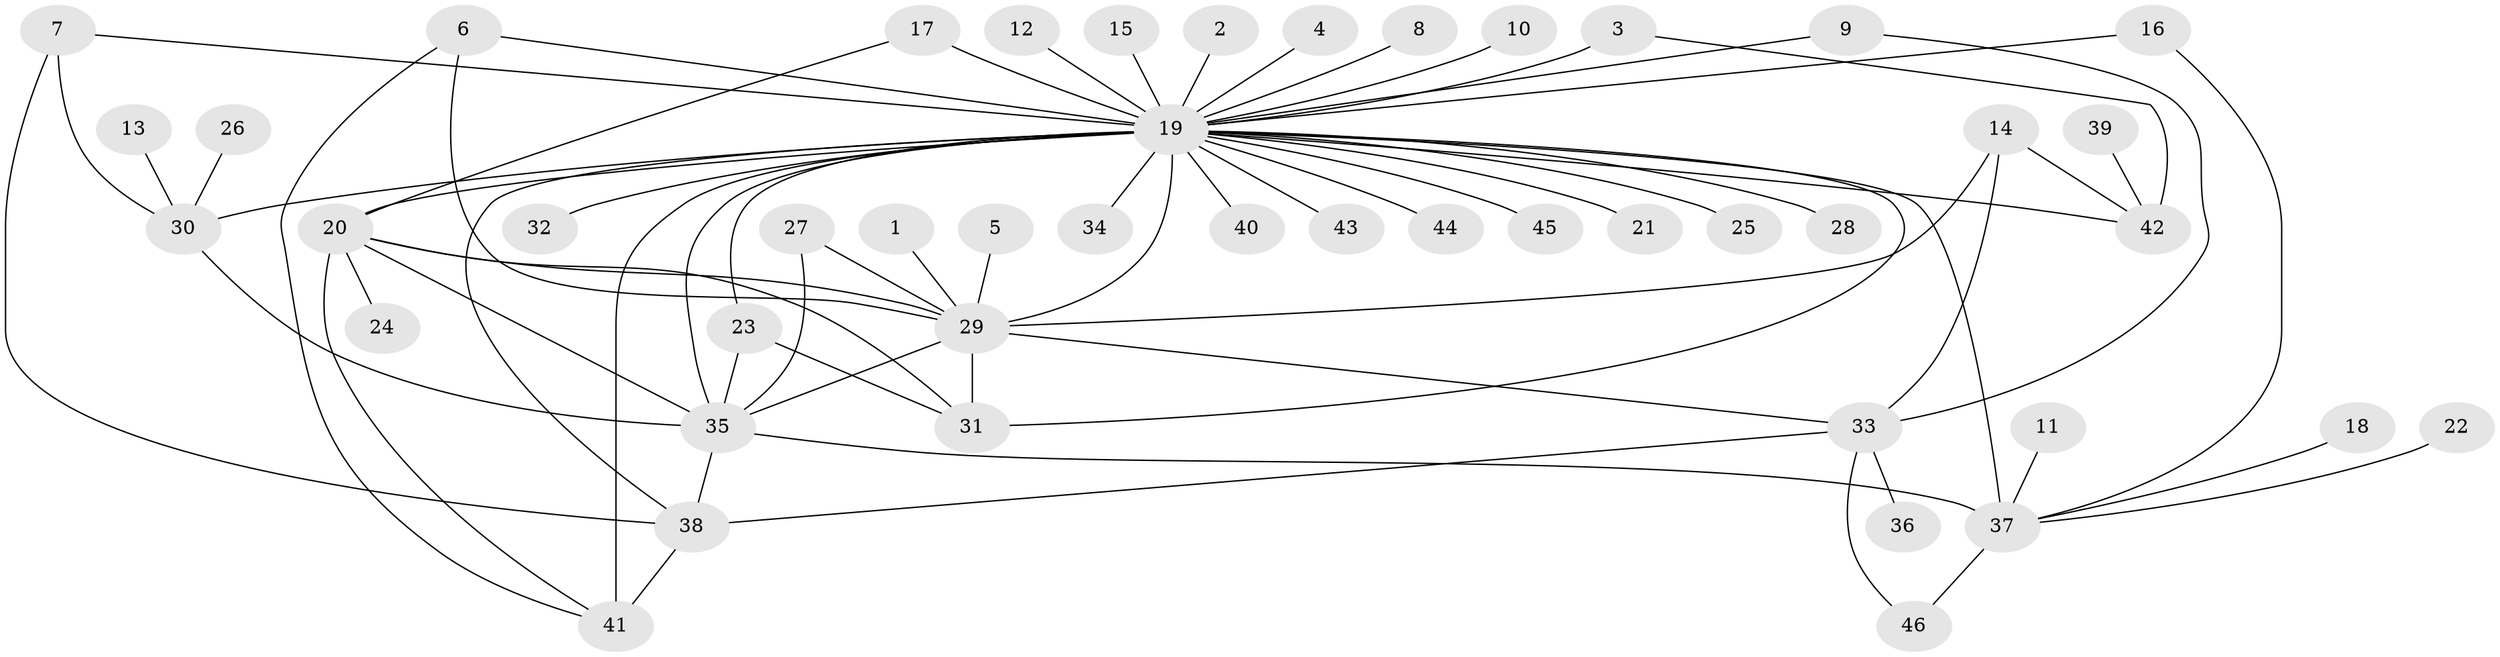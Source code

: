 // original degree distribution, {36: 0.01098901098901099, 21: 0.01098901098901099, 13: 0.01098901098901099, 1: 0.45054945054945056, 4: 0.12087912087912088, 6: 0.03296703296703297, 2: 0.16483516483516483, 7: 0.01098901098901099, 5: 0.04395604395604396, 12: 0.01098901098901099, 3: 0.10989010989010989, 8: 0.02197802197802198}
// Generated by graph-tools (version 1.1) at 2025/49/03/09/25 03:49:47]
// undirected, 46 vertices, 70 edges
graph export_dot {
graph [start="1"]
  node [color=gray90,style=filled];
  1;
  2;
  3;
  4;
  5;
  6;
  7;
  8;
  9;
  10;
  11;
  12;
  13;
  14;
  15;
  16;
  17;
  18;
  19;
  20;
  21;
  22;
  23;
  24;
  25;
  26;
  27;
  28;
  29;
  30;
  31;
  32;
  33;
  34;
  35;
  36;
  37;
  38;
  39;
  40;
  41;
  42;
  43;
  44;
  45;
  46;
  1 -- 29 [weight=1.0];
  2 -- 19 [weight=1.0];
  3 -- 19 [weight=2.0];
  3 -- 42 [weight=1.0];
  4 -- 19 [weight=1.0];
  5 -- 29 [weight=1.0];
  6 -- 19 [weight=1.0];
  6 -- 29 [weight=1.0];
  6 -- 41 [weight=1.0];
  7 -- 19 [weight=1.0];
  7 -- 30 [weight=1.0];
  7 -- 38 [weight=1.0];
  8 -- 19 [weight=1.0];
  9 -- 19 [weight=1.0];
  9 -- 33 [weight=1.0];
  10 -- 19 [weight=1.0];
  11 -- 37 [weight=1.0];
  12 -- 19 [weight=1.0];
  13 -- 30 [weight=1.0];
  14 -- 29 [weight=1.0];
  14 -- 33 [weight=1.0];
  14 -- 42 [weight=1.0];
  15 -- 19 [weight=1.0];
  16 -- 19 [weight=1.0];
  16 -- 37 [weight=1.0];
  17 -- 19 [weight=4.0];
  17 -- 20 [weight=1.0];
  18 -- 37 [weight=1.0];
  19 -- 20 [weight=2.0];
  19 -- 21 [weight=1.0];
  19 -- 23 [weight=2.0];
  19 -- 25 [weight=1.0];
  19 -- 28 [weight=1.0];
  19 -- 29 [weight=2.0];
  19 -- 30 [weight=3.0];
  19 -- 31 [weight=2.0];
  19 -- 32 [weight=1.0];
  19 -- 34 [weight=1.0];
  19 -- 35 [weight=1.0];
  19 -- 37 [weight=3.0];
  19 -- 38 [weight=2.0];
  19 -- 40 [weight=2.0];
  19 -- 41 [weight=2.0];
  19 -- 42 [weight=2.0];
  19 -- 43 [weight=1.0];
  19 -- 44 [weight=1.0];
  19 -- 45 [weight=1.0];
  20 -- 24 [weight=1.0];
  20 -- 29 [weight=1.0];
  20 -- 31 [weight=1.0];
  20 -- 35 [weight=1.0];
  20 -- 41 [weight=1.0];
  22 -- 37 [weight=1.0];
  23 -- 31 [weight=1.0];
  23 -- 35 [weight=1.0];
  26 -- 30 [weight=1.0];
  27 -- 29 [weight=1.0];
  27 -- 35 [weight=1.0];
  29 -- 31 [weight=3.0];
  29 -- 33 [weight=1.0];
  29 -- 35 [weight=1.0];
  30 -- 35 [weight=1.0];
  33 -- 36 [weight=1.0];
  33 -- 38 [weight=1.0];
  33 -- 46 [weight=1.0];
  35 -- 37 [weight=1.0];
  35 -- 38 [weight=1.0];
  37 -- 46 [weight=1.0];
  38 -- 41 [weight=1.0];
  39 -- 42 [weight=1.0];
}
